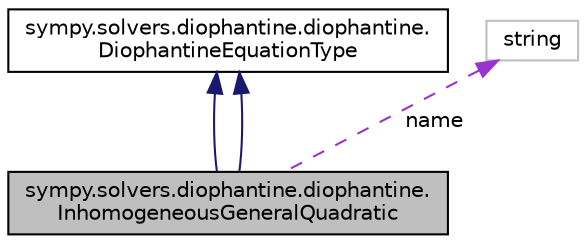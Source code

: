 digraph "sympy.solvers.diophantine.diophantine.InhomogeneousGeneralQuadratic"
{
 // LATEX_PDF_SIZE
  edge [fontname="Helvetica",fontsize="10",labelfontname="Helvetica",labelfontsize="10"];
  node [fontname="Helvetica",fontsize="10",shape=record];
  Node1 [label="sympy.solvers.diophantine.diophantine.\lInhomogeneousGeneralQuadratic",height=0.2,width=0.4,color="black", fillcolor="grey75", style="filled", fontcolor="black",tooltip=" "];
  Node2 -> Node1 [dir="back",color="midnightblue",fontsize="10",style="solid",fontname="Helvetica"];
  Node2 [label="sympy.solvers.diophantine.diophantine.\lDiophantineEquationType",height=0.2,width=0.4,color="black", fillcolor="white", style="filled",URL="$classsympy_1_1solvers_1_1diophantine_1_1diophantine_1_1DiophantineEquationType.html",tooltip=" "];
  Node2 -> Node1 [dir="back",color="midnightblue",fontsize="10",style="solid",fontname="Helvetica"];
  Node3 -> Node1 [dir="back",color="darkorchid3",fontsize="10",style="dashed",label=" name" ,fontname="Helvetica"];
  Node3 [label="string",height=0.2,width=0.4,color="grey75", fillcolor="white", style="filled",tooltip=" "];
}
